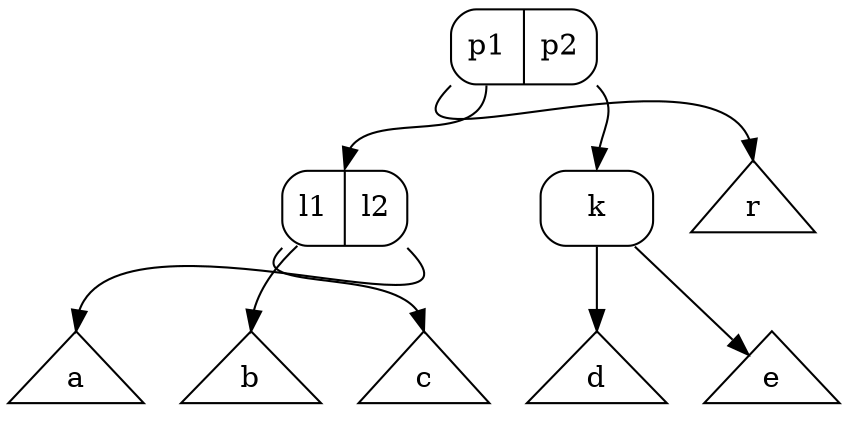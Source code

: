 // The parent is a 2-node. We need to steel a key from the brother to the left.
// This brother is 2-node.
digraph G {
    node [ ordering = out ];
    p [ shape = Mrecord, label = "<f1> p1|<f2> p2" ];
    "p":f1 -> br [ headport = n ];
    p -> k [tailport = se, headport = n ]; 
    "p":f2 -> r [tailport = sw, headport = n ];
    br [ shape = Mrecord, label = "<f1> l1|<f2> l2" ];
    "br":f1 -> a [tailport = se, headport = n ];
    br -> b [headport = n ];
    "br":f2 -> c [tailport = sw, headport = n ];
    k [ shape = Mrecord ];
    k -> d;
    k -> e;
    a [ shape = triangle ];
    b [ shape = triangle ];
    c [ shape = triangle ];
    d [ shape = triangle ];
    e [ shape = triangle ];
    r [ shape = triangle ];
}
